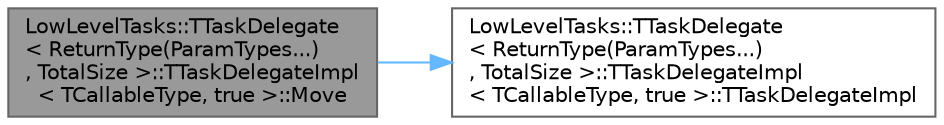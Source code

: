 digraph "LowLevelTasks::TTaskDelegate&lt; ReturnType(ParamTypes...), TotalSize &gt;::TTaskDelegateImpl&lt; TCallableType, true &gt;::Move"
{
 // INTERACTIVE_SVG=YES
 // LATEX_PDF_SIZE
  bgcolor="transparent";
  edge [fontname=Helvetica,fontsize=10,labelfontname=Helvetica,labelfontsize=10];
  node [fontname=Helvetica,fontsize=10,shape=box,height=0.2,width=0.4];
  rankdir="LR";
  Node1 [id="Node000001",label="LowLevelTasks::TTaskDelegate\l\< ReturnType(ParamTypes...)\l, TotalSize \>::TTaskDelegateImpl\l\< TCallableType, true \>::Move",height=0.2,width=0.4,color="gray40", fillcolor="grey60", style="filled", fontcolor="black",tooltip=" "];
  Node1 -> Node2 [id="edge1_Node000001_Node000002",color="steelblue1",style="solid",tooltip=" "];
  Node2 [id="Node000002",label="LowLevelTasks::TTaskDelegate\l\< ReturnType(ParamTypes...)\l, TotalSize \>::TTaskDelegateImpl\l\< TCallableType, true \>::TTaskDelegateImpl",height=0.2,width=0.4,color="grey40", fillcolor="white", style="filled",URL="$df/d95/structLowLevelTasks_1_1TTaskDelegate_3_01ReturnType_07ParamTypes_8_8_8_08_00_01TotalSize_01_4_1_ebfca0ca727d882be72a3faf47657acc.html#a1e537de51200bf22ab5100d626239017",tooltip=" "];
}
